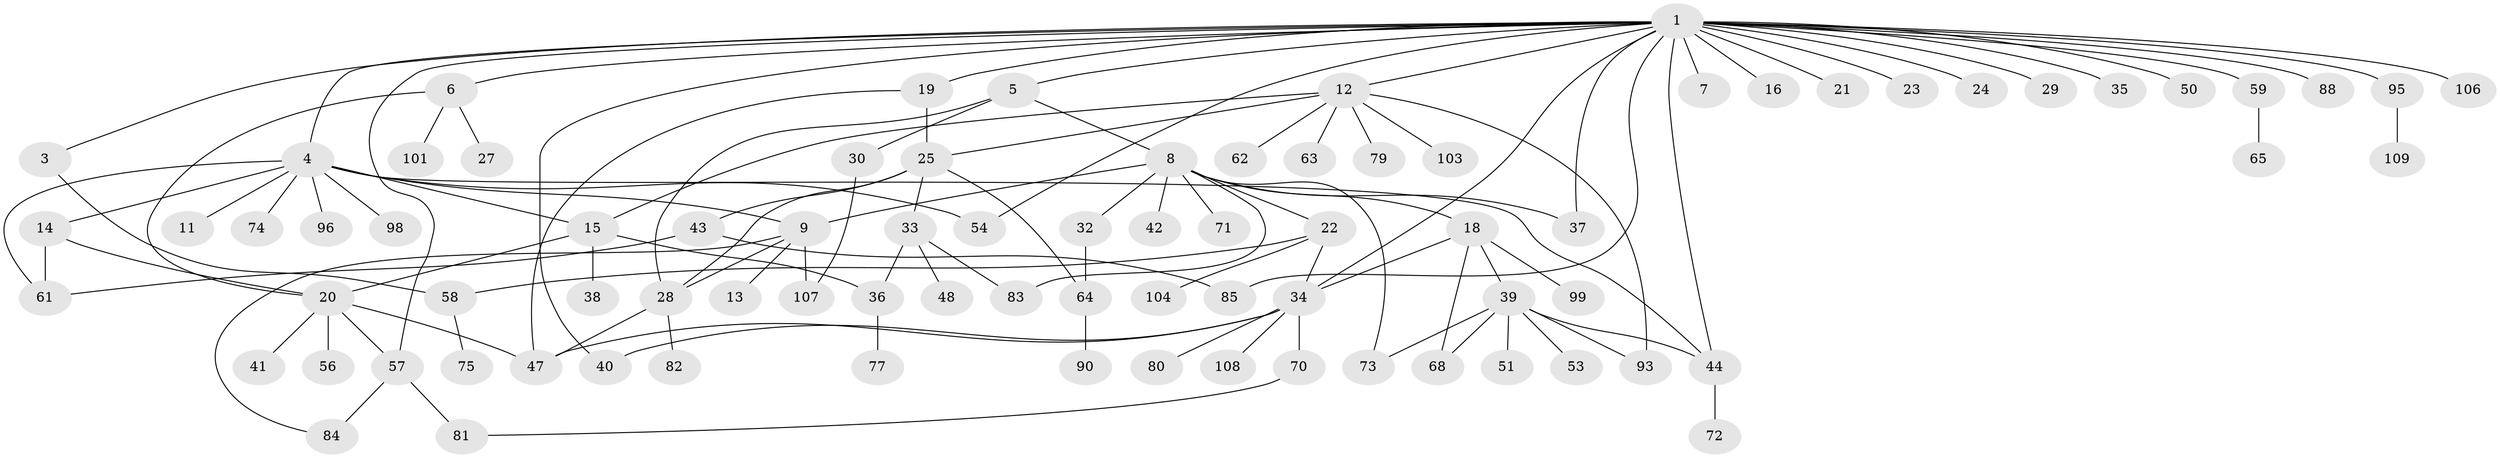 // Generated by graph-tools (version 1.1) at 2025/23/03/03/25 07:23:49]
// undirected, 83 vertices, 113 edges
graph export_dot {
graph [start="1"]
  node [color=gray90,style=filled];
  1 [super="+2"];
  3;
  4 [super="+26"];
  5 [super="+92"];
  6 [super="+10"];
  7;
  8 [super="+31"];
  9 [super="+86"];
  11;
  12 [super="+49"];
  13;
  14 [super="+105"];
  15 [super="+17"];
  16;
  18 [super="+87"];
  19 [super="+55"];
  20 [super="+91"];
  21;
  22 [super="+66"];
  23;
  24 [super="+69"];
  25 [super="+78"];
  27;
  28 [super="+45"];
  29;
  30;
  32;
  33 [super="+76"];
  34 [super="+52"];
  35;
  36;
  37;
  38;
  39 [super="+60"];
  40 [super="+100"];
  41;
  42;
  43 [super="+89"];
  44 [super="+46"];
  47;
  48;
  50 [super="+67"];
  51;
  53;
  54 [super="+94"];
  56;
  57;
  58 [super="+102"];
  59;
  61;
  62 [super="+97"];
  63;
  64;
  65;
  68;
  70;
  71;
  72;
  73;
  74;
  75;
  77;
  79;
  80;
  81;
  82;
  83;
  84;
  85;
  88;
  90;
  93;
  95;
  96;
  98;
  99;
  101;
  103;
  104;
  106;
  107;
  108;
  109;
  1 -- 6;
  1 -- 12;
  1 -- 16;
  1 -- 23 [weight=2];
  1 -- 35;
  1 -- 44;
  1 -- 85;
  1 -- 95;
  1 -- 3;
  1 -- 4;
  1 -- 5;
  1 -- 7;
  1 -- 19;
  1 -- 21;
  1 -- 88;
  1 -- 24;
  1 -- 29;
  1 -- 34;
  1 -- 37;
  1 -- 40;
  1 -- 106;
  1 -- 50;
  1 -- 54;
  1 -- 57;
  1 -- 59;
  3 -- 58;
  4 -- 9;
  4 -- 11;
  4 -- 14;
  4 -- 15;
  4 -- 61;
  4 -- 74;
  4 -- 96;
  4 -- 98;
  4 -- 54;
  4 -- 44;
  5 -- 8;
  5 -- 30;
  5 -- 28;
  6 -- 20;
  6 -- 27;
  6 -- 101;
  8 -- 9;
  8 -- 18;
  8 -- 22;
  8 -- 32;
  8 -- 71;
  8 -- 73;
  8 -- 83;
  8 -- 42;
  8 -- 37;
  9 -- 13;
  9 -- 84;
  9 -- 107;
  9 -- 28;
  12 -- 25;
  12 -- 62;
  12 -- 79;
  12 -- 63;
  12 -- 103;
  12 -- 93;
  12 -- 15;
  14 -- 20;
  14 -- 61;
  15 -- 20;
  15 -- 36;
  15 -- 38;
  18 -- 39;
  18 -- 68;
  18 -- 99;
  18 -- 34;
  19 -- 25;
  19 -- 47;
  20 -- 41;
  20 -- 47;
  20 -- 56;
  20 -- 57;
  22 -- 34;
  22 -- 58;
  22 -- 104;
  25 -- 28;
  25 -- 33;
  25 -- 43;
  25 -- 64;
  28 -- 82;
  28 -- 47;
  30 -- 107;
  32 -- 64;
  33 -- 36;
  33 -- 48;
  33 -- 83;
  34 -- 40;
  34 -- 80;
  34 -- 70;
  34 -- 108;
  34 -- 47;
  36 -- 77;
  39 -- 44;
  39 -- 51;
  39 -- 53;
  39 -- 68;
  39 -- 73;
  39 -- 93;
  43 -- 61;
  43 -- 85;
  44 -- 72;
  57 -- 81;
  57 -- 84;
  58 -- 75;
  59 -- 65;
  64 -- 90;
  70 -- 81;
  95 -- 109;
}
